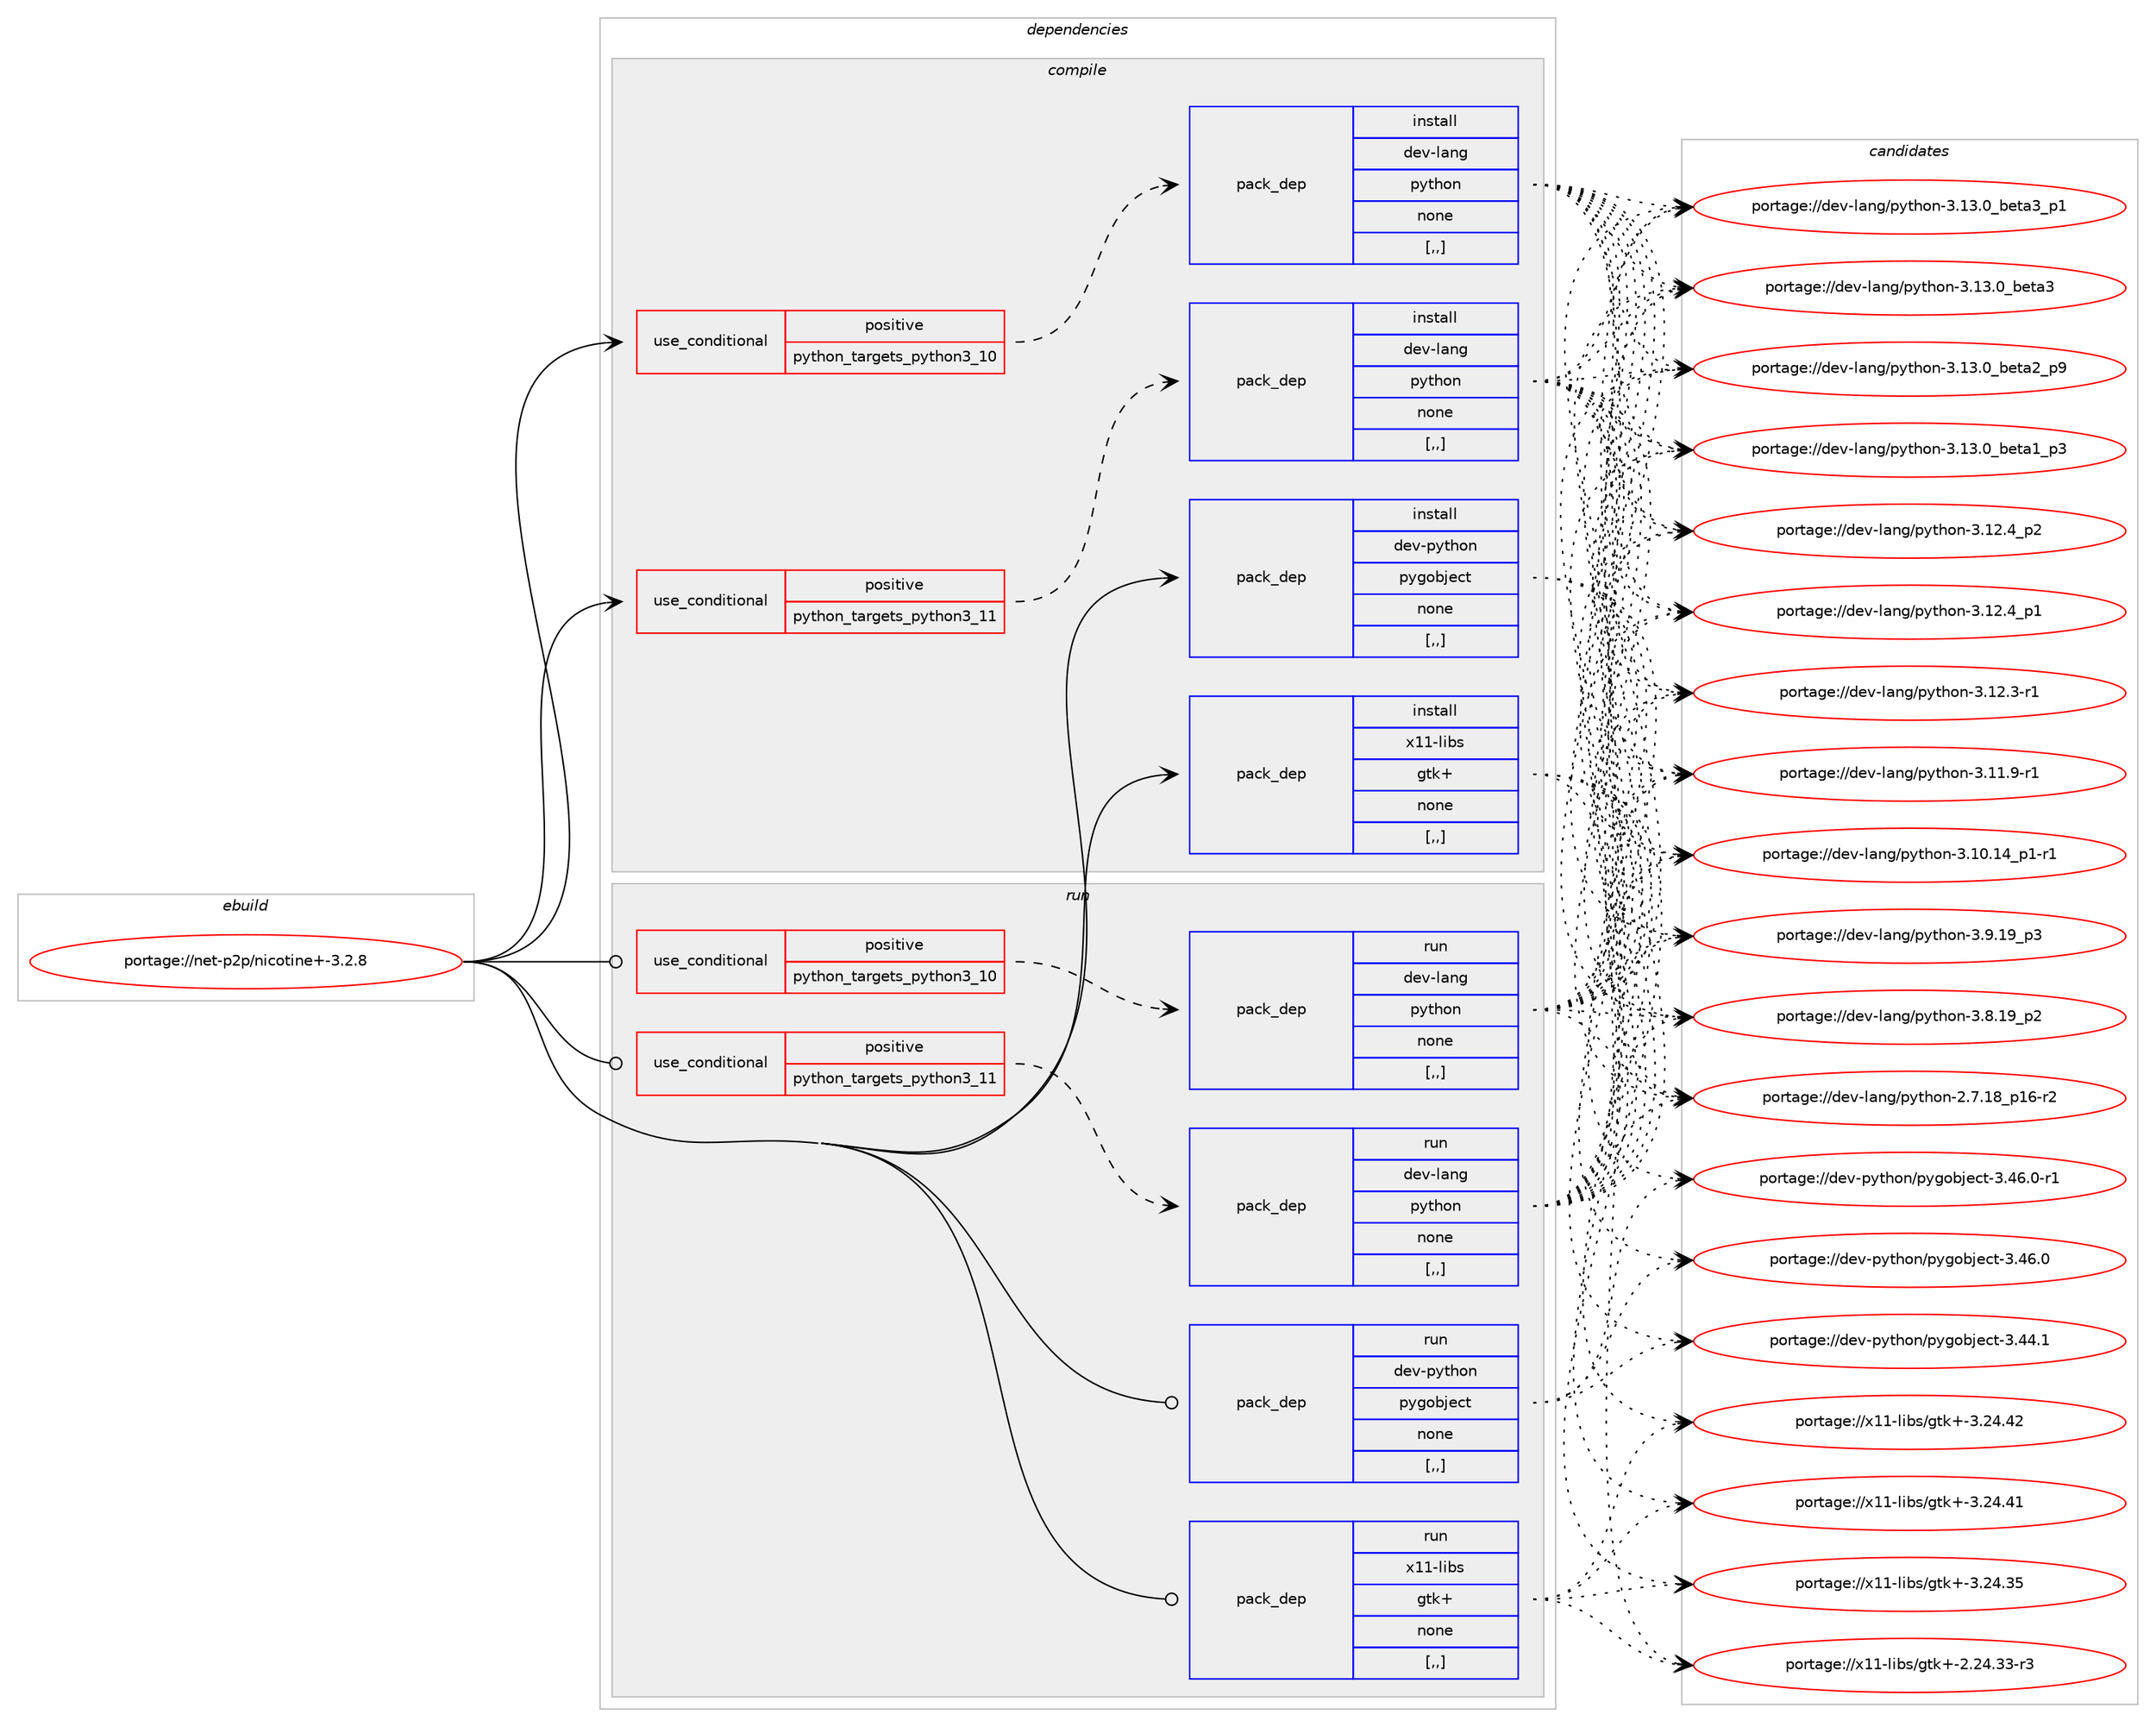 digraph prolog {

# *************
# Graph options
# *************

newrank=true;
concentrate=true;
compound=true;
graph [rankdir=LR,fontname=Helvetica,fontsize=10,ranksep=1.5];#, ranksep=2.5, nodesep=0.2];
edge  [arrowhead=vee];
node  [fontname=Helvetica,fontsize=10];

# **********
# The ebuild
# **********

subgraph cluster_leftcol {
color=gray;
label=<<i>ebuild</i>>;
id [label="portage://net-p2p/nicotine+-3.2.8", color=red, width=4, href="../net-p2p/nicotine+-3.2.8.svg"];
}

# ****************
# The dependencies
# ****************

subgraph cluster_midcol {
color=gray;
label=<<i>dependencies</i>>;
subgraph cluster_compile {
fillcolor="#eeeeee";
style=filled;
label=<<i>compile</i>>;
subgraph cond100191 {
dependency380030 [label=<<TABLE BORDER="0" CELLBORDER="1" CELLSPACING="0" CELLPADDING="4"><TR><TD ROWSPAN="3" CELLPADDING="10">use_conditional</TD></TR><TR><TD>positive</TD></TR><TR><TD>python_targets_python3_10</TD></TR></TABLE>>, shape=none, color=red];
subgraph pack277078 {
dependency380031 [label=<<TABLE BORDER="0" CELLBORDER="1" CELLSPACING="0" CELLPADDING="4" WIDTH="220"><TR><TD ROWSPAN="6" CELLPADDING="30">pack_dep</TD></TR><TR><TD WIDTH="110">install</TD></TR><TR><TD>dev-lang</TD></TR><TR><TD>python</TD></TR><TR><TD>none</TD></TR><TR><TD>[,,]</TD></TR></TABLE>>, shape=none, color=blue];
}
dependency380030:e -> dependency380031:w [weight=20,style="dashed",arrowhead="vee"];
}
id:e -> dependency380030:w [weight=20,style="solid",arrowhead="vee"];
subgraph cond100192 {
dependency380032 [label=<<TABLE BORDER="0" CELLBORDER="1" CELLSPACING="0" CELLPADDING="4"><TR><TD ROWSPAN="3" CELLPADDING="10">use_conditional</TD></TR><TR><TD>positive</TD></TR><TR><TD>python_targets_python3_11</TD></TR></TABLE>>, shape=none, color=red];
subgraph pack277079 {
dependency380033 [label=<<TABLE BORDER="0" CELLBORDER="1" CELLSPACING="0" CELLPADDING="4" WIDTH="220"><TR><TD ROWSPAN="6" CELLPADDING="30">pack_dep</TD></TR><TR><TD WIDTH="110">install</TD></TR><TR><TD>dev-lang</TD></TR><TR><TD>python</TD></TR><TR><TD>none</TD></TR><TR><TD>[,,]</TD></TR></TABLE>>, shape=none, color=blue];
}
dependency380032:e -> dependency380033:w [weight=20,style="dashed",arrowhead="vee"];
}
id:e -> dependency380032:w [weight=20,style="solid",arrowhead="vee"];
subgraph pack277080 {
dependency380034 [label=<<TABLE BORDER="0" CELLBORDER="1" CELLSPACING="0" CELLPADDING="4" WIDTH="220"><TR><TD ROWSPAN="6" CELLPADDING="30">pack_dep</TD></TR><TR><TD WIDTH="110">install</TD></TR><TR><TD>dev-python</TD></TR><TR><TD>pygobject</TD></TR><TR><TD>none</TD></TR><TR><TD>[,,]</TD></TR></TABLE>>, shape=none, color=blue];
}
id:e -> dependency380034:w [weight=20,style="solid",arrowhead="vee"];
subgraph pack277081 {
dependency380035 [label=<<TABLE BORDER="0" CELLBORDER="1" CELLSPACING="0" CELLPADDING="4" WIDTH="220"><TR><TD ROWSPAN="6" CELLPADDING="30">pack_dep</TD></TR><TR><TD WIDTH="110">install</TD></TR><TR><TD>x11-libs</TD></TR><TR><TD>gtk+</TD></TR><TR><TD>none</TD></TR><TR><TD>[,,]</TD></TR></TABLE>>, shape=none, color=blue];
}
id:e -> dependency380035:w [weight=20,style="solid",arrowhead="vee"];
}
subgraph cluster_compileandrun {
fillcolor="#eeeeee";
style=filled;
label=<<i>compile and run</i>>;
}
subgraph cluster_run {
fillcolor="#eeeeee";
style=filled;
label=<<i>run</i>>;
subgraph cond100193 {
dependency380036 [label=<<TABLE BORDER="0" CELLBORDER="1" CELLSPACING="0" CELLPADDING="4"><TR><TD ROWSPAN="3" CELLPADDING="10">use_conditional</TD></TR><TR><TD>positive</TD></TR><TR><TD>python_targets_python3_10</TD></TR></TABLE>>, shape=none, color=red];
subgraph pack277082 {
dependency380037 [label=<<TABLE BORDER="0" CELLBORDER="1" CELLSPACING="0" CELLPADDING="4" WIDTH="220"><TR><TD ROWSPAN="6" CELLPADDING="30">pack_dep</TD></TR><TR><TD WIDTH="110">run</TD></TR><TR><TD>dev-lang</TD></TR><TR><TD>python</TD></TR><TR><TD>none</TD></TR><TR><TD>[,,]</TD></TR></TABLE>>, shape=none, color=blue];
}
dependency380036:e -> dependency380037:w [weight=20,style="dashed",arrowhead="vee"];
}
id:e -> dependency380036:w [weight=20,style="solid",arrowhead="odot"];
subgraph cond100194 {
dependency380038 [label=<<TABLE BORDER="0" CELLBORDER="1" CELLSPACING="0" CELLPADDING="4"><TR><TD ROWSPAN="3" CELLPADDING="10">use_conditional</TD></TR><TR><TD>positive</TD></TR><TR><TD>python_targets_python3_11</TD></TR></TABLE>>, shape=none, color=red];
subgraph pack277083 {
dependency380039 [label=<<TABLE BORDER="0" CELLBORDER="1" CELLSPACING="0" CELLPADDING="4" WIDTH="220"><TR><TD ROWSPAN="6" CELLPADDING="30">pack_dep</TD></TR><TR><TD WIDTH="110">run</TD></TR><TR><TD>dev-lang</TD></TR><TR><TD>python</TD></TR><TR><TD>none</TD></TR><TR><TD>[,,]</TD></TR></TABLE>>, shape=none, color=blue];
}
dependency380038:e -> dependency380039:w [weight=20,style="dashed",arrowhead="vee"];
}
id:e -> dependency380038:w [weight=20,style="solid",arrowhead="odot"];
subgraph pack277084 {
dependency380040 [label=<<TABLE BORDER="0" CELLBORDER="1" CELLSPACING="0" CELLPADDING="4" WIDTH="220"><TR><TD ROWSPAN="6" CELLPADDING="30">pack_dep</TD></TR><TR><TD WIDTH="110">run</TD></TR><TR><TD>dev-python</TD></TR><TR><TD>pygobject</TD></TR><TR><TD>none</TD></TR><TR><TD>[,,]</TD></TR></TABLE>>, shape=none, color=blue];
}
id:e -> dependency380040:w [weight=20,style="solid",arrowhead="odot"];
subgraph pack277085 {
dependency380041 [label=<<TABLE BORDER="0" CELLBORDER="1" CELLSPACING="0" CELLPADDING="4" WIDTH="220"><TR><TD ROWSPAN="6" CELLPADDING="30">pack_dep</TD></TR><TR><TD WIDTH="110">run</TD></TR><TR><TD>x11-libs</TD></TR><TR><TD>gtk+</TD></TR><TR><TD>none</TD></TR><TR><TD>[,,]</TD></TR></TABLE>>, shape=none, color=blue];
}
id:e -> dependency380041:w [weight=20,style="solid",arrowhead="odot"];
}
}

# **************
# The candidates
# **************

subgraph cluster_choices {
rank=same;
color=gray;
label=<<i>candidates</i>>;

subgraph choice277078 {
color=black;
nodesep=1;
choice10010111845108971101034711212111610411111045514649514648959810111697519511249 [label="portage://dev-lang/python-3.13.0_beta3_p1", color=red, width=4,href="../dev-lang/python-3.13.0_beta3_p1.svg"];
choice1001011184510897110103471121211161041111104551464951464895981011169751 [label="portage://dev-lang/python-3.13.0_beta3", color=red, width=4,href="../dev-lang/python-3.13.0_beta3.svg"];
choice10010111845108971101034711212111610411111045514649514648959810111697509511257 [label="portage://dev-lang/python-3.13.0_beta2_p9", color=red, width=4,href="../dev-lang/python-3.13.0_beta2_p9.svg"];
choice10010111845108971101034711212111610411111045514649514648959810111697499511251 [label="portage://dev-lang/python-3.13.0_beta1_p3", color=red, width=4,href="../dev-lang/python-3.13.0_beta1_p3.svg"];
choice100101118451089711010347112121116104111110455146495046529511250 [label="portage://dev-lang/python-3.12.4_p2", color=red, width=4,href="../dev-lang/python-3.12.4_p2.svg"];
choice100101118451089711010347112121116104111110455146495046529511249 [label="portage://dev-lang/python-3.12.4_p1", color=red, width=4,href="../dev-lang/python-3.12.4_p1.svg"];
choice100101118451089711010347112121116104111110455146495046514511449 [label="portage://dev-lang/python-3.12.3-r1", color=red, width=4,href="../dev-lang/python-3.12.3-r1.svg"];
choice100101118451089711010347112121116104111110455146494946574511449 [label="portage://dev-lang/python-3.11.9-r1", color=red, width=4,href="../dev-lang/python-3.11.9-r1.svg"];
choice100101118451089711010347112121116104111110455146494846495295112494511449 [label="portage://dev-lang/python-3.10.14_p1-r1", color=red, width=4,href="../dev-lang/python-3.10.14_p1-r1.svg"];
choice100101118451089711010347112121116104111110455146574649579511251 [label="portage://dev-lang/python-3.9.19_p3", color=red, width=4,href="../dev-lang/python-3.9.19_p3.svg"];
choice100101118451089711010347112121116104111110455146564649579511250 [label="portage://dev-lang/python-3.8.19_p2", color=red, width=4,href="../dev-lang/python-3.8.19_p2.svg"];
choice100101118451089711010347112121116104111110455046554649569511249544511450 [label="portage://dev-lang/python-2.7.18_p16-r2", color=red, width=4,href="../dev-lang/python-2.7.18_p16-r2.svg"];
dependency380031:e -> choice10010111845108971101034711212111610411111045514649514648959810111697519511249:w [style=dotted,weight="100"];
dependency380031:e -> choice1001011184510897110103471121211161041111104551464951464895981011169751:w [style=dotted,weight="100"];
dependency380031:e -> choice10010111845108971101034711212111610411111045514649514648959810111697509511257:w [style=dotted,weight="100"];
dependency380031:e -> choice10010111845108971101034711212111610411111045514649514648959810111697499511251:w [style=dotted,weight="100"];
dependency380031:e -> choice100101118451089711010347112121116104111110455146495046529511250:w [style=dotted,weight="100"];
dependency380031:e -> choice100101118451089711010347112121116104111110455146495046529511249:w [style=dotted,weight="100"];
dependency380031:e -> choice100101118451089711010347112121116104111110455146495046514511449:w [style=dotted,weight="100"];
dependency380031:e -> choice100101118451089711010347112121116104111110455146494946574511449:w [style=dotted,weight="100"];
dependency380031:e -> choice100101118451089711010347112121116104111110455146494846495295112494511449:w [style=dotted,weight="100"];
dependency380031:e -> choice100101118451089711010347112121116104111110455146574649579511251:w [style=dotted,weight="100"];
dependency380031:e -> choice100101118451089711010347112121116104111110455146564649579511250:w [style=dotted,weight="100"];
dependency380031:e -> choice100101118451089711010347112121116104111110455046554649569511249544511450:w [style=dotted,weight="100"];
}
subgraph choice277079 {
color=black;
nodesep=1;
choice10010111845108971101034711212111610411111045514649514648959810111697519511249 [label="portage://dev-lang/python-3.13.0_beta3_p1", color=red, width=4,href="../dev-lang/python-3.13.0_beta3_p1.svg"];
choice1001011184510897110103471121211161041111104551464951464895981011169751 [label="portage://dev-lang/python-3.13.0_beta3", color=red, width=4,href="../dev-lang/python-3.13.0_beta3.svg"];
choice10010111845108971101034711212111610411111045514649514648959810111697509511257 [label="portage://dev-lang/python-3.13.0_beta2_p9", color=red, width=4,href="../dev-lang/python-3.13.0_beta2_p9.svg"];
choice10010111845108971101034711212111610411111045514649514648959810111697499511251 [label="portage://dev-lang/python-3.13.0_beta1_p3", color=red, width=4,href="../dev-lang/python-3.13.0_beta1_p3.svg"];
choice100101118451089711010347112121116104111110455146495046529511250 [label="portage://dev-lang/python-3.12.4_p2", color=red, width=4,href="../dev-lang/python-3.12.4_p2.svg"];
choice100101118451089711010347112121116104111110455146495046529511249 [label="portage://dev-lang/python-3.12.4_p1", color=red, width=4,href="../dev-lang/python-3.12.4_p1.svg"];
choice100101118451089711010347112121116104111110455146495046514511449 [label="portage://dev-lang/python-3.12.3-r1", color=red, width=4,href="../dev-lang/python-3.12.3-r1.svg"];
choice100101118451089711010347112121116104111110455146494946574511449 [label="portage://dev-lang/python-3.11.9-r1", color=red, width=4,href="../dev-lang/python-3.11.9-r1.svg"];
choice100101118451089711010347112121116104111110455146494846495295112494511449 [label="portage://dev-lang/python-3.10.14_p1-r1", color=red, width=4,href="../dev-lang/python-3.10.14_p1-r1.svg"];
choice100101118451089711010347112121116104111110455146574649579511251 [label="portage://dev-lang/python-3.9.19_p3", color=red, width=4,href="../dev-lang/python-3.9.19_p3.svg"];
choice100101118451089711010347112121116104111110455146564649579511250 [label="portage://dev-lang/python-3.8.19_p2", color=red, width=4,href="../dev-lang/python-3.8.19_p2.svg"];
choice100101118451089711010347112121116104111110455046554649569511249544511450 [label="portage://dev-lang/python-2.7.18_p16-r2", color=red, width=4,href="../dev-lang/python-2.7.18_p16-r2.svg"];
dependency380033:e -> choice10010111845108971101034711212111610411111045514649514648959810111697519511249:w [style=dotted,weight="100"];
dependency380033:e -> choice1001011184510897110103471121211161041111104551464951464895981011169751:w [style=dotted,weight="100"];
dependency380033:e -> choice10010111845108971101034711212111610411111045514649514648959810111697509511257:w [style=dotted,weight="100"];
dependency380033:e -> choice10010111845108971101034711212111610411111045514649514648959810111697499511251:w [style=dotted,weight="100"];
dependency380033:e -> choice100101118451089711010347112121116104111110455146495046529511250:w [style=dotted,weight="100"];
dependency380033:e -> choice100101118451089711010347112121116104111110455146495046529511249:w [style=dotted,weight="100"];
dependency380033:e -> choice100101118451089711010347112121116104111110455146495046514511449:w [style=dotted,weight="100"];
dependency380033:e -> choice100101118451089711010347112121116104111110455146494946574511449:w [style=dotted,weight="100"];
dependency380033:e -> choice100101118451089711010347112121116104111110455146494846495295112494511449:w [style=dotted,weight="100"];
dependency380033:e -> choice100101118451089711010347112121116104111110455146574649579511251:w [style=dotted,weight="100"];
dependency380033:e -> choice100101118451089711010347112121116104111110455146564649579511250:w [style=dotted,weight="100"];
dependency380033:e -> choice100101118451089711010347112121116104111110455046554649569511249544511450:w [style=dotted,weight="100"];
}
subgraph choice277080 {
color=black;
nodesep=1;
choice10010111845112121116104111110471121211031119810610199116455146525446484511449 [label="portage://dev-python/pygobject-3.46.0-r1", color=red, width=4,href="../dev-python/pygobject-3.46.0-r1.svg"];
choice1001011184511212111610411111047112121103111981061019911645514652544648 [label="portage://dev-python/pygobject-3.46.0", color=red, width=4,href="../dev-python/pygobject-3.46.0.svg"];
choice1001011184511212111610411111047112121103111981061019911645514652524649 [label="portage://dev-python/pygobject-3.44.1", color=red, width=4,href="../dev-python/pygobject-3.44.1.svg"];
dependency380034:e -> choice10010111845112121116104111110471121211031119810610199116455146525446484511449:w [style=dotted,weight="100"];
dependency380034:e -> choice1001011184511212111610411111047112121103111981061019911645514652544648:w [style=dotted,weight="100"];
dependency380034:e -> choice1001011184511212111610411111047112121103111981061019911645514652524649:w [style=dotted,weight="100"];
}
subgraph choice277081 {
color=black;
nodesep=1;
choice1204949451081059811547103116107434551465052465250 [label="portage://x11-libs/gtk+-3.24.42", color=red, width=4,href="../x11-libs/gtk+-3.24.42.svg"];
choice1204949451081059811547103116107434551465052465249 [label="portage://x11-libs/gtk+-3.24.41", color=red, width=4,href="../x11-libs/gtk+-3.24.41.svg"];
choice1204949451081059811547103116107434551465052465153 [label="portage://x11-libs/gtk+-3.24.35", color=red, width=4,href="../x11-libs/gtk+-3.24.35.svg"];
choice12049494510810598115471031161074345504650524651514511451 [label="portage://x11-libs/gtk+-2.24.33-r3", color=red, width=4,href="../x11-libs/gtk+-2.24.33-r3.svg"];
dependency380035:e -> choice1204949451081059811547103116107434551465052465250:w [style=dotted,weight="100"];
dependency380035:e -> choice1204949451081059811547103116107434551465052465249:w [style=dotted,weight="100"];
dependency380035:e -> choice1204949451081059811547103116107434551465052465153:w [style=dotted,weight="100"];
dependency380035:e -> choice12049494510810598115471031161074345504650524651514511451:w [style=dotted,weight="100"];
}
subgraph choice277082 {
color=black;
nodesep=1;
choice10010111845108971101034711212111610411111045514649514648959810111697519511249 [label="portage://dev-lang/python-3.13.0_beta3_p1", color=red, width=4,href="../dev-lang/python-3.13.0_beta3_p1.svg"];
choice1001011184510897110103471121211161041111104551464951464895981011169751 [label="portage://dev-lang/python-3.13.0_beta3", color=red, width=4,href="../dev-lang/python-3.13.0_beta3.svg"];
choice10010111845108971101034711212111610411111045514649514648959810111697509511257 [label="portage://dev-lang/python-3.13.0_beta2_p9", color=red, width=4,href="../dev-lang/python-3.13.0_beta2_p9.svg"];
choice10010111845108971101034711212111610411111045514649514648959810111697499511251 [label="portage://dev-lang/python-3.13.0_beta1_p3", color=red, width=4,href="../dev-lang/python-3.13.0_beta1_p3.svg"];
choice100101118451089711010347112121116104111110455146495046529511250 [label="portage://dev-lang/python-3.12.4_p2", color=red, width=4,href="../dev-lang/python-3.12.4_p2.svg"];
choice100101118451089711010347112121116104111110455146495046529511249 [label="portage://dev-lang/python-3.12.4_p1", color=red, width=4,href="../dev-lang/python-3.12.4_p1.svg"];
choice100101118451089711010347112121116104111110455146495046514511449 [label="portage://dev-lang/python-3.12.3-r1", color=red, width=4,href="../dev-lang/python-3.12.3-r1.svg"];
choice100101118451089711010347112121116104111110455146494946574511449 [label="portage://dev-lang/python-3.11.9-r1", color=red, width=4,href="../dev-lang/python-3.11.9-r1.svg"];
choice100101118451089711010347112121116104111110455146494846495295112494511449 [label="portage://dev-lang/python-3.10.14_p1-r1", color=red, width=4,href="../dev-lang/python-3.10.14_p1-r1.svg"];
choice100101118451089711010347112121116104111110455146574649579511251 [label="portage://dev-lang/python-3.9.19_p3", color=red, width=4,href="../dev-lang/python-3.9.19_p3.svg"];
choice100101118451089711010347112121116104111110455146564649579511250 [label="portage://dev-lang/python-3.8.19_p2", color=red, width=4,href="../dev-lang/python-3.8.19_p2.svg"];
choice100101118451089711010347112121116104111110455046554649569511249544511450 [label="portage://dev-lang/python-2.7.18_p16-r2", color=red, width=4,href="../dev-lang/python-2.7.18_p16-r2.svg"];
dependency380037:e -> choice10010111845108971101034711212111610411111045514649514648959810111697519511249:w [style=dotted,weight="100"];
dependency380037:e -> choice1001011184510897110103471121211161041111104551464951464895981011169751:w [style=dotted,weight="100"];
dependency380037:e -> choice10010111845108971101034711212111610411111045514649514648959810111697509511257:w [style=dotted,weight="100"];
dependency380037:e -> choice10010111845108971101034711212111610411111045514649514648959810111697499511251:w [style=dotted,weight="100"];
dependency380037:e -> choice100101118451089711010347112121116104111110455146495046529511250:w [style=dotted,weight="100"];
dependency380037:e -> choice100101118451089711010347112121116104111110455146495046529511249:w [style=dotted,weight="100"];
dependency380037:e -> choice100101118451089711010347112121116104111110455146495046514511449:w [style=dotted,weight="100"];
dependency380037:e -> choice100101118451089711010347112121116104111110455146494946574511449:w [style=dotted,weight="100"];
dependency380037:e -> choice100101118451089711010347112121116104111110455146494846495295112494511449:w [style=dotted,weight="100"];
dependency380037:e -> choice100101118451089711010347112121116104111110455146574649579511251:w [style=dotted,weight="100"];
dependency380037:e -> choice100101118451089711010347112121116104111110455146564649579511250:w [style=dotted,weight="100"];
dependency380037:e -> choice100101118451089711010347112121116104111110455046554649569511249544511450:w [style=dotted,weight="100"];
}
subgraph choice277083 {
color=black;
nodesep=1;
choice10010111845108971101034711212111610411111045514649514648959810111697519511249 [label="portage://dev-lang/python-3.13.0_beta3_p1", color=red, width=4,href="../dev-lang/python-3.13.0_beta3_p1.svg"];
choice1001011184510897110103471121211161041111104551464951464895981011169751 [label="portage://dev-lang/python-3.13.0_beta3", color=red, width=4,href="../dev-lang/python-3.13.0_beta3.svg"];
choice10010111845108971101034711212111610411111045514649514648959810111697509511257 [label="portage://dev-lang/python-3.13.0_beta2_p9", color=red, width=4,href="../dev-lang/python-3.13.0_beta2_p9.svg"];
choice10010111845108971101034711212111610411111045514649514648959810111697499511251 [label="portage://dev-lang/python-3.13.0_beta1_p3", color=red, width=4,href="../dev-lang/python-3.13.0_beta1_p3.svg"];
choice100101118451089711010347112121116104111110455146495046529511250 [label="portage://dev-lang/python-3.12.4_p2", color=red, width=4,href="../dev-lang/python-3.12.4_p2.svg"];
choice100101118451089711010347112121116104111110455146495046529511249 [label="portage://dev-lang/python-3.12.4_p1", color=red, width=4,href="../dev-lang/python-3.12.4_p1.svg"];
choice100101118451089711010347112121116104111110455146495046514511449 [label="portage://dev-lang/python-3.12.3-r1", color=red, width=4,href="../dev-lang/python-3.12.3-r1.svg"];
choice100101118451089711010347112121116104111110455146494946574511449 [label="portage://dev-lang/python-3.11.9-r1", color=red, width=4,href="../dev-lang/python-3.11.9-r1.svg"];
choice100101118451089711010347112121116104111110455146494846495295112494511449 [label="portage://dev-lang/python-3.10.14_p1-r1", color=red, width=4,href="../dev-lang/python-3.10.14_p1-r1.svg"];
choice100101118451089711010347112121116104111110455146574649579511251 [label="portage://dev-lang/python-3.9.19_p3", color=red, width=4,href="../dev-lang/python-3.9.19_p3.svg"];
choice100101118451089711010347112121116104111110455146564649579511250 [label="portage://dev-lang/python-3.8.19_p2", color=red, width=4,href="../dev-lang/python-3.8.19_p2.svg"];
choice100101118451089711010347112121116104111110455046554649569511249544511450 [label="portage://dev-lang/python-2.7.18_p16-r2", color=red, width=4,href="../dev-lang/python-2.7.18_p16-r2.svg"];
dependency380039:e -> choice10010111845108971101034711212111610411111045514649514648959810111697519511249:w [style=dotted,weight="100"];
dependency380039:e -> choice1001011184510897110103471121211161041111104551464951464895981011169751:w [style=dotted,weight="100"];
dependency380039:e -> choice10010111845108971101034711212111610411111045514649514648959810111697509511257:w [style=dotted,weight="100"];
dependency380039:e -> choice10010111845108971101034711212111610411111045514649514648959810111697499511251:w [style=dotted,weight="100"];
dependency380039:e -> choice100101118451089711010347112121116104111110455146495046529511250:w [style=dotted,weight="100"];
dependency380039:e -> choice100101118451089711010347112121116104111110455146495046529511249:w [style=dotted,weight="100"];
dependency380039:e -> choice100101118451089711010347112121116104111110455146495046514511449:w [style=dotted,weight="100"];
dependency380039:e -> choice100101118451089711010347112121116104111110455146494946574511449:w [style=dotted,weight="100"];
dependency380039:e -> choice100101118451089711010347112121116104111110455146494846495295112494511449:w [style=dotted,weight="100"];
dependency380039:e -> choice100101118451089711010347112121116104111110455146574649579511251:w [style=dotted,weight="100"];
dependency380039:e -> choice100101118451089711010347112121116104111110455146564649579511250:w [style=dotted,weight="100"];
dependency380039:e -> choice100101118451089711010347112121116104111110455046554649569511249544511450:w [style=dotted,weight="100"];
}
subgraph choice277084 {
color=black;
nodesep=1;
choice10010111845112121116104111110471121211031119810610199116455146525446484511449 [label="portage://dev-python/pygobject-3.46.0-r1", color=red, width=4,href="../dev-python/pygobject-3.46.0-r1.svg"];
choice1001011184511212111610411111047112121103111981061019911645514652544648 [label="portage://dev-python/pygobject-3.46.0", color=red, width=4,href="../dev-python/pygobject-3.46.0.svg"];
choice1001011184511212111610411111047112121103111981061019911645514652524649 [label="portage://dev-python/pygobject-3.44.1", color=red, width=4,href="../dev-python/pygobject-3.44.1.svg"];
dependency380040:e -> choice10010111845112121116104111110471121211031119810610199116455146525446484511449:w [style=dotted,weight="100"];
dependency380040:e -> choice1001011184511212111610411111047112121103111981061019911645514652544648:w [style=dotted,weight="100"];
dependency380040:e -> choice1001011184511212111610411111047112121103111981061019911645514652524649:w [style=dotted,weight="100"];
}
subgraph choice277085 {
color=black;
nodesep=1;
choice1204949451081059811547103116107434551465052465250 [label="portage://x11-libs/gtk+-3.24.42", color=red, width=4,href="../x11-libs/gtk+-3.24.42.svg"];
choice1204949451081059811547103116107434551465052465249 [label="portage://x11-libs/gtk+-3.24.41", color=red, width=4,href="../x11-libs/gtk+-3.24.41.svg"];
choice1204949451081059811547103116107434551465052465153 [label="portage://x11-libs/gtk+-3.24.35", color=red, width=4,href="../x11-libs/gtk+-3.24.35.svg"];
choice12049494510810598115471031161074345504650524651514511451 [label="portage://x11-libs/gtk+-2.24.33-r3", color=red, width=4,href="../x11-libs/gtk+-2.24.33-r3.svg"];
dependency380041:e -> choice1204949451081059811547103116107434551465052465250:w [style=dotted,weight="100"];
dependency380041:e -> choice1204949451081059811547103116107434551465052465249:w [style=dotted,weight="100"];
dependency380041:e -> choice1204949451081059811547103116107434551465052465153:w [style=dotted,weight="100"];
dependency380041:e -> choice12049494510810598115471031161074345504650524651514511451:w [style=dotted,weight="100"];
}
}

}
